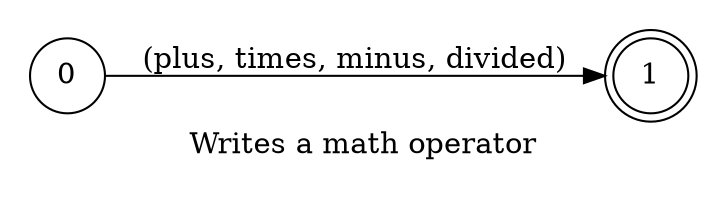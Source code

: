 digraph MathOperator {
    id="math_operator";
    label="Writes a math operator";
    lang="en-US";
    langName="English";
    pad="0.2";
    rankdir=LR;
    alias="true";
    node[shape=doublecircle]; 1;
    node[shape=circle];

    0 -> 1 [label="(plus, times, minus, divided)", store=mathOperator];

    title="Writes a math operator";
    desc="Writes a math operator (*, -, +, /) meant to be used inside expressions";
}